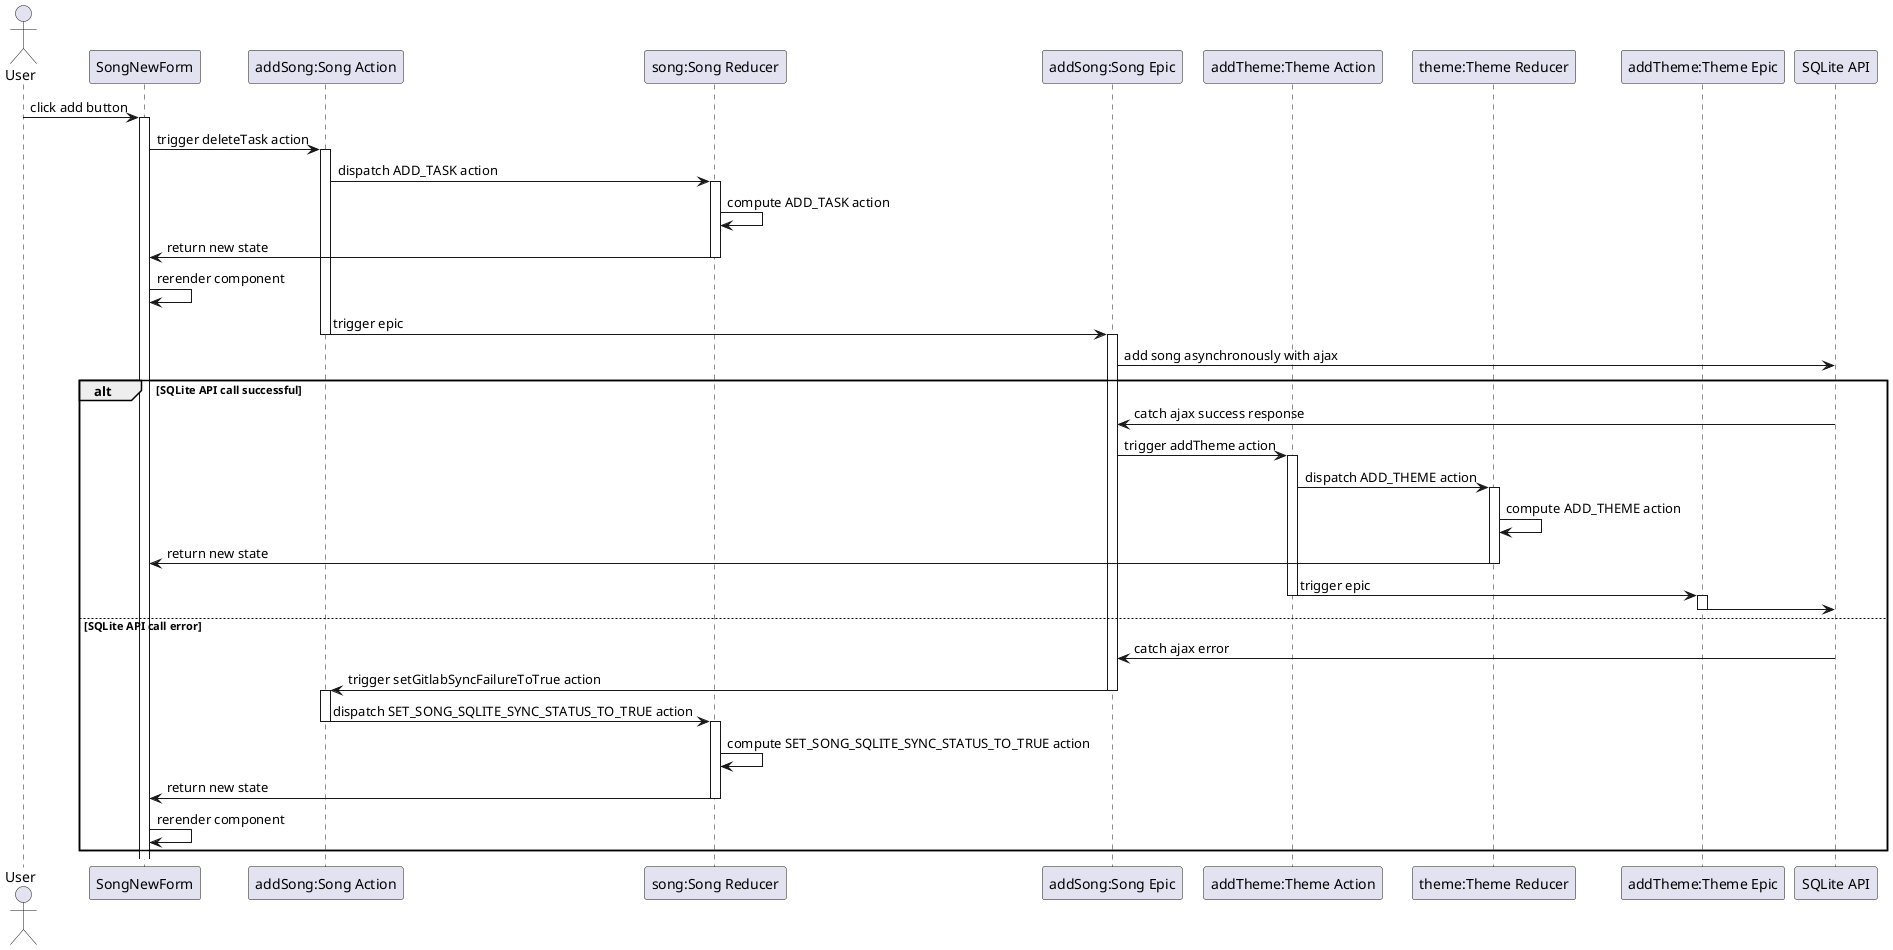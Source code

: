 @startuml
actor User
participant "SongNewForm" as snf
participant "addSong:Song Action" as sa
participant "song:Song Reducer" as sr
participant "addSong:Song Epic" as se
participant "addTheme:Theme Action" as ta
participant "theme:Theme Reducer" as tr
participant "addTheme:Theme Epic" as te
participant "SQLite API" as sql

User->snf: click add button
activate snf

snf->sa: trigger deleteTask action
activate sa

sa->sr: dispatch ADD_TASK action
activate sr
  sr->sr: compute ADD_TASK action
  sr->snf: return new state
deactivate sr

snf->snf: rerender component
sa->se: trigger epic
deactivate sa
activate se

se->sql: add song asynchronously with ajax
alt SQLite API call successful
  sql -> se: catch ajax success response
  se -> ta: trigger addTheme action
  activate ta

  ta -> tr: dispatch ADD_THEME action
  activate tr
   tr -> tr: compute ADD_THEME action
   tr -> snf : return new state
  deactivate tr

  ta -> te : trigger epic
  deactivate ta

  activate te

    te -> sql :

  deactivate te

  else SQLite API call error

    sql -> se: catch ajax error

    se -> sa: trigger setGitlabSyncFailureToTrue action
  deactivate se
  activate sa

    sa -> sr: dispatch SET_SONG_SQLITE_SYNC_STATUS_TO_TRUE action
  deactivate sa
activate sr


  sr -> sr: compute SET_SONG_SQLITE_SYNC_STATUS_TO_TRUE action
  sr -> snf: return new state
deactivate sr
  snf -> snf: rerender component
end
@enduml

